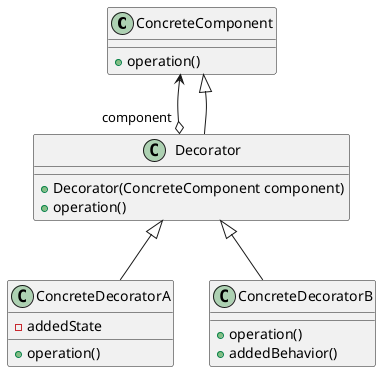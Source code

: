 @startuml 

skinparam DefaultFontName PingFangSC-Regular

class ConcreteComponent{
    + operation()
}
class Decorator{
    + Decorator(ConcreteComponent component)
    + operation()
}
class ConcreteDecoratorA{
    - addedState
    + operation()
}
class ConcreteDecoratorB{
    + operation()
    + addedBehavior()
}

ConcreteComponent <--o "component" Decorator
ConcreteComponent <|-- Decorator
Decorator <|-- ConcreteDecoratorA
Decorator <|-- ConcreteDecoratorB

@enduml

